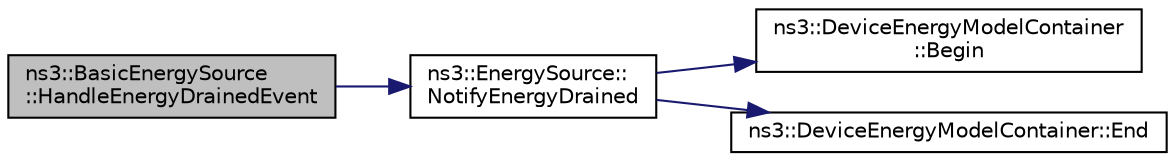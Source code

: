 digraph "ns3::BasicEnergySource::HandleEnergyDrainedEvent"
{
  edge [fontname="Helvetica",fontsize="10",labelfontname="Helvetica",labelfontsize="10"];
  node [fontname="Helvetica",fontsize="10",shape=record];
  rankdir="LR";
  Node1 [label="ns3::BasicEnergySource\l::HandleEnergyDrainedEvent",height=0.2,width=0.4,color="black", fillcolor="grey75", style="filled", fontcolor="black"];
  Node1 -> Node2 [color="midnightblue",fontsize="10",style="solid"];
  Node2 [label="ns3::EnergySource::\lNotifyEnergyDrained",height=0.2,width=0.4,color="black", fillcolor="white", style="filled",URL="$d5/dab/classns3_1_1EnergySource.html#af93e047506b5bed57c14f10e28725e9f"];
  Node2 -> Node3 [color="midnightblue",fontsize="10",style="solid"];
  Node3 [label="ns3::DeviceEnergyModelContainer\l::Begin",height=0.2,width=0.4,color="black", fillcolor="white", style="filled",URL="$d9/d4d/classns3_1_1DeviceEnergyModelContainer.html#a4fe48a4bd94d73c3e8966771a4c23b11",tooltip="Get an iterator which refers to the first DeviceEnergyModel pointer in the container. "];
  Node2 -> Node4 [color="midnightblue",fontsize="10",style="solid"];
  Node4 [label="ns3::DeviceEnergyModelContainer::End",height=0.2,width=0.4,color="black", fillcolor="white", style="filled",URL="$d9/d4d/classns3_1_1DeviceEnergyModelContainer.html#a2cedd9f88ba5587150d09d1e230cd4be",tooltip="Get an iterator which refers to the last DeviceEnergyModel pointer in the container. "];
}
